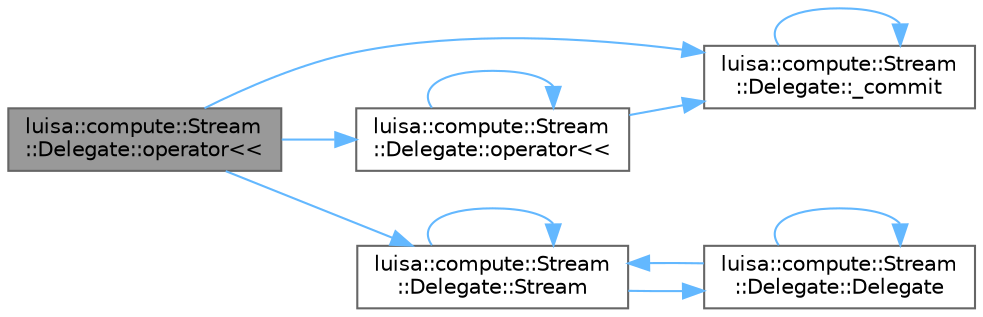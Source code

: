 digraph "luisa::compute::Stream::Delegate::operator&lt;&lt;"
{
 // LATEX_PDF_SIZE
  bgcolor="transparent";
  edge [fontname=Helvetica,fontsize=10,labelfontname=Helvetica,labelfontsize=10];
  node [fontname=Helvetica,fontsize=10,shape=box,height=0.2,width=0.4];
  rankdir="LR";
  Node1 [id="Node000001",label="luisa::compute::Stream\l::Delegate::operator\<\<",height=0.2,width=0.4,color="gray40", fillcolor="grey60", style="filled", fontcolor="black",tooltip=" "];
  Node1 -> Node2 [id="edge1_Node000001_Node000002",color="steelblue1",style="solid",tooltip=" "];
  Node2 [id="Node000002",label="luisa::compute::Stream\l::Delegate::_commit",height=0.2,width=0.4,color="grey40", fillcolor="white", style="filled",URL="$classluisa_1_1compute_1_1_stream_1_1_delegate.html#a448f5fe82bea60adfb54c5826eae4be4",tooltip=" "];
  Node2 -> Node2 [id="edge2_Node000002_Node000002",color="steelblue1",style="solid",tooltip=" "];
  Node1 -> Node3 [id="edge3_Node000001_Node000003",color="steelblue1",style="solid",tooltip=" "];
  Node3 [id="Node000003",label="luisa::compute::Stream\l::Delegate::operator\<\<",height=0.2,width=0.4,color="grey40", fillcolor="white", style="filled",URL="$classluisa_1_1compute_1_1_stream_1_1_delegate.html#a7107d17c3897d33f065bf239cbc66b24",tooltip=" "];
  Node3 -> Node2 [id="edge4_Node000003_Node000002",color="steelblue1",style="solid",tooltip=" "];
  Node3 -> Node3 [id="edge5_Node000003_Node000003",color="steelblue1",style="solid",tooltip=" "];
  Node1 -> Node4 [id="edge6_Node000001_Node000004",color="steelblue1",style="solid",tooltip=" "];
  Node4 [id="Node000004",label="luisa::compute::Stream\l::Delegate::Stream",height=0.2,width=0.4,color="grey40", fillcolor="white", style="filled",URL="$classluisa_1_1compute_1_1_stream_1_1_delegate.html#ad8c01c67eaeefab6268f2f0872b47035",tooltip=" "];
  Node4 -> Node5 [id="edge7_Node000004_Node000005",color="steelblue1",style="solid",tooltip=" "];
  Node5 [id="Node000005",label="luisa::compute::Stream\l::Delegate::Delegate",height=0.2,width=0.4,color="grey40", fillcolor="white", style="filled",URL="$classluisa_1_1compute_1_1_stream_1_1_delegate.html#ad6a5664ef445f7c72870ad674246a6a8",tooltip=" "];
  Node5 -> Node5 [id="edge8_Node000005_Node000005",color="steelblue1",style="solid",tooltip=" "];
  Node5 -> Node4 [id="edge9_Node000005_Node000004",color="steelblue1",style="solid",tooltip=" "];
  Node4 -> Node4 [id="edge10_Node000004_Node000004",color="steelblue1",style="solid",tooltip=" "];
}
